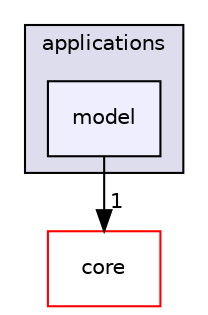 digraph "src/applications/model" {
  compound=true
  node [ fontsize="10", fontname="Helvetica"];
  edge [ labelfontsize="10", labelfontname="Helvetica"];
  subgraph clusterdir_5300cae3a1557603f8e561b18f8f3907 {
    graph [ bgcolor="#ddddee", pencolor="black", label="applications" fontname="Helvetica", fontsize="10", URL="dir_5300cae3a1557603f8e561b18f8f3907.html"]
  dir_e50edf5569000a12ca399c03b27797e6 [shape=box, label="model", style="filled", fillcolor="#eeeeff", pencolor="black", URL="dir_e50edf5569000a12ca399c03b27797e6.html"];
  }
  dir_aebb8dcc11953d78e620bbef0b9e2183 [shape=box label="core" fillcolor="white" style="filled" color="red" URL="dir_aebb8dcc11953d78e620bbef0b9e2183.html"];
  dir_e50edf5569000a12ca399c03b27797e6->dir_aebb8dcc11953d78e620bbef0b9e2183 [headlabel="1", labeldistance=1.5 headhref="dir_000109_000028.html"];
}
